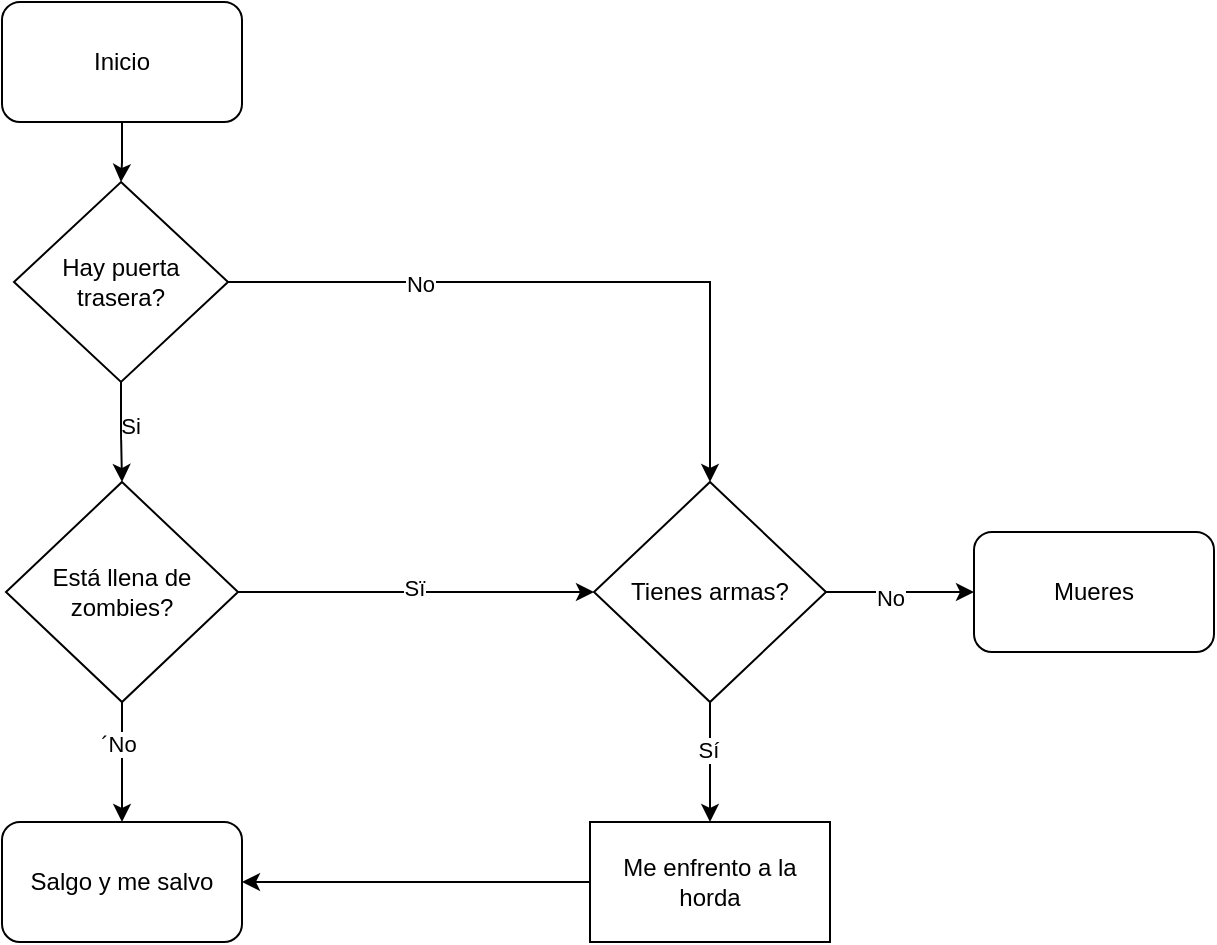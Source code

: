 <mxfile version="28.2.5">
  <diagram name="Página-1" id="28CaLF1wAXfXzaJYzCEM">
    <mxGraphModel dx="2066" dy="1103" grid="1" gridSize="10" guides="1" tooltips="1" connect="1" arrows="1" fold="1" page="1" pageScale="1" pageWidth="827" pageHeight="1169" math="0" shadow="0">
      <root>
        <mxCell id="0" />
        <mxCell id="1" parent="0" />
        <mxCell id="ZBvs9B_GJiO_YbUT6s9J-20" style="edgeStyle=orthogonalEdgeStyle;rounded=0;orthogonalLoop=1;jettySize=auto;html=1;entryX=0.5;entryY=0;entryDx=0;entryDy=0;" edge="1" parent="1" source="ZBvs9B_GJiO_YbUT6s9J-1" target="ZBvs9B_GJiO_YbUT6s9J-2">
          <mxGeometry relative="1" as="geometry" />
        </mxCell>
        <mxCell id="ZBvs9B_GJiO_YbUT6s9J-1" value="Inicio" style="rounded=1;whiteSpace=wrap;html=1;" vertex="1" parent="1">
          <mxGeometry x="354" y="70" width="120" height="60" as="geometry" />
        </mxCell>
        <mxCell id="ZBvs9B_GJiO_YbUT6s9J-7" style="edgeStyle=orthogonalEdgeStyle;rounded=0;orthogonalLoop=1;jettySize=auto;html=1;entryX=0.5;entryY=0;entryDx=0;entryDy=0;" edge="1" parent="1" source="ZBvs9B_GJiO_YbUT6s9J-2" target="ZBvs9B_GJiO_YbUT6s9J-4">
          <mxGeometry relative="1" as="geometry" />
        </mxCell>
        <mxCell id="ZBvs9B_GJiO_YbUT6s9J-8" value="Si" style="edgeLabel;html=1;align=center;verticalAlign=middle;resizable=0;points=[];" vertex="1" connectable="0" parent="ZBvs9B_GJiO_YbUT6s9J-7">
          <mxGeometry x="-0.129" y="4" relative="1" as="geometry">
            <mxPoint as="offset" />
          </mxGeometry>
        </mxCell>
        <mxCell id="ZBvs9B_GJiO_YbUT6s9J-17" style="edgeStyle=orthogonalEdgeStyle;rounded=0;orthogonalLoop=1;jettySize=auto;html=1;entryX=0.5;entryY=0;entryDx=0;entryDy=0;" edge="1" parent="1" source="ZBvs9B_GJiO_YbUT6s9J-2" target="ZBvs9B_GJiO_YbUT6s9J-10">
          <mxGeometry relative="1" as="geometry">
            <mxPoint x="660" y="210" as="targetPoint" />
          </mxGeometry>
        </mxCell>
        <mxCell id="ZBvs9B_GJiO_YbUT6s9J-18" value="No" style="edgeLabel;html=1;align=center;verticalAlign=middle;resizable=0;points=[];" vertex="1" connectable="0" parent="ZBvs9B_GJiO_YbUT6s9J-17">
          <mxGeometry x="-0.437" y="-1" relative="1" as="geometry">
            <mxPoint as="offset" />
          </mxGeometry>
        </mxCell>
        <mxCell id="ZBvs9B_GJiO_YbUT6s9J-2" value="Hay puerta trasera?" style="rhombus;whiteSpace=wrap;html=1;" vertex="1" parent="1">
          <mxGeometry x="360" y="160" width="107" height="100" as="geometry" />
        </mxCell>
        <mxCell id="ZBvs9B_GJiO_YbUT6s9J-6" style="edgeStyle=orthogonalEdgeStyle;rounded=0;orthogonalLoop=1;jettySize=auto;html=1;entryX=0.5;entryY=0;entryDx=0;entryDy=0;" edge="1" parent="1" source="ZBvs9B_GJiO_YbUT6s9J-4" target="ZBvs9B_GJiO_YbUT6s9J-5">
          <mxGeometry relative="1" as="geometry" />
        </mxCell>
        <mxCell id="ZBvs9B_GJiO_YbUT6s9J-9" value="´No" style="edgeLabel;html=1;align=center;verticalAlign=middle;resizable=0;points=[];" vertex="1" connectable="0" parent="ZBvs9B_GJiO_YbUT6s9J-6">
          <mxGeometry x="-0.3" y="-2" relative="1" as="geometry">
            <mxPoint as="offset" />
          </mxGeometry>
        </mxCell>
        <mxCell id="ZBvs9B_GJiO_YbUT6s9J-15" style="edgeStyle=orthogonalEdgeStyle;rounded=0;orthogonalLoop=1;jettySize=auto;html=1;entryX=0;entryY=0.5;entryDx=0;entryDy=0;" edge="1" parent="1" source="ZBvs9B_GJiO_YbUT6s9J-4" target="ZBvs9B_GJiO_YbUT6s9J-10">
          <mxGeometry relative="1" as="geometry" />
        </mxCell>
        <mxCell id="ZBvs9B_GJiO_YbUT6s9J-16" value="Sï" style="edgeLabel;html=1;align=center;verticalAlign=middle;resizable=0;points=[];" vertex="1" connectable="0" parent="ZBvs9B_GJiO_YbUT6s9J-15">
          <mxGeometry x="-0.011" y="2" relative="1" as="geometry">
            <mxPoint as="offset" />
          </mxGeometry>
        </mxCell>
        <mxCell id="ZBvs9B_GJiO_YbUT6s9J-4" value="Está llena de zombies?" style="rhombus;whiteSpace=wrap;html=1;" vertex="1" parent="1">
          <mxGeometry x="356" y="310" width="116" height="110" as="geometry" />
        </mxCell>
        <mxCell id="ZBvs9B_GJiO_YbUT6s9J-5" value="Salgo y me salvo" style="rounded=1;whiteSpace=wrap;html=1;" vertex="1" parent="1">
          <mxGeometry x="354" y="480" width="120" height="60" as="geometry" />
        </mxCell>
        <mxCell id="ZBvs9B_GJiO_YbUT6s9J-13" style="edgeStyle=orthogonalEdgeStyle;rounded=0;orthogonalLoop=1;jettySize=auto;html=1;entryX=0.5;entryY=0;entryDx=0;entryDy=0;" edge="1" parent="1" source="ZBvs9B_GJiO_YbUT6s9J-10" target="ZBvs9B_GJiO_YbUT6s9J-11">
          <mxGeometry relative="1" as="geometry" />
        </mxCell>
        <mxCell id="ZBvs9B_GJiO_YbUT6s9J-14" value="Sí" style="edgeLabel;html=1;align=center;verticalAlign=middle;resizable=0;points=[];" vertex="1" connectable="0" parent="ZBvs9B_GJiO_YbUT6s9J-13">
          <mxGeometry x="-0.2" y="-1" relative="1" as="geometry">
            <mxPoint as="offset" />
          </mxGeometry>
        </mxCell>
        <mxCell id="ZBvs9B_GJiO_YbUT6s9J-22" style="edgeStyle=orthogonalEdgeStyle;rounded=0;orthogonalLoop=1;jettySize=auto;html=1;entryX=0;entryY=0.5;entryDx=0;entryDy=0;" edge="1" parent="1" source="ZBvs9B_GJiO_YbUT6s9J-10" target="ZBvs9B_GJiO_YbUT6s9J-21">
          <mxGeometry relative="1" as="geometry" />
        </mxCell>
        <mxCell id="ZBvs9B_GJiO_YbUT6s9J-23" value="No" style="edgeLabel;html=1;align=center;verticalAlign=middle;resizable=0;points=[];" vertex="1" connectable="0" parent="ZBvs9B_GJiO_YbUT6s9J-22">
          <mxGeometry x="-0.135" y="-3" relative="1" as="geometry">
            <mxPoint as="offset" />
          </mxGeometry>
        </mxCell>
        <mxCell id="ZBvs9B_GJiO_YbUT6s9J-10" value="Tienes armas?" style="rhombus;whiteSpace=wrap;html=1;" vertex="1" parent="1">
          <mxGeometry x="650" y="310" width="116" height="110" as="geometry" />
        </mxCell>
        <mxCell id="ZBvs9B_GJiO_YbUT6s9J-12" style="edgeStyle=orthogonalEdgeStyle;rounded=0;orthogonalLoop=1;jettySize=auto;html=1;entryX=1;entryY=0.5;entryDx=0;entryDy=0;" edge="1" parent="1" source="ZBvs9B_GJiO_YbUT6s9J-11" target="ZBvs9B_GJiO_YbUT6s9J-5">
          <mxGeometry relative="1" as="geometry" />
        </mxCell>
        <mxCell id="ZBvs9B_GJiO_YbUT6s9J-11" value="Me enfrento a la horda" style="rounded=0;whiteSpace=wrap;html=1;" vertex="1" parent="1">
          <mxGeometry x="648" y="480" width="120" height="60" as="geometry" />
        </mxCell>
        <mxCell id="ZBvs9B_GJiO_YbUT6s9J-21" value="Mueres" style="rounded=1;whiteSpace=wrap;html=1;" vertex="1" parent="1">
          <mxGeometry x="840" y="335" width="120" height="60" as="geometry" />
        </mxCell>
      </root>
    </mxGraphModel>
  </diagram>
</mxfile>
